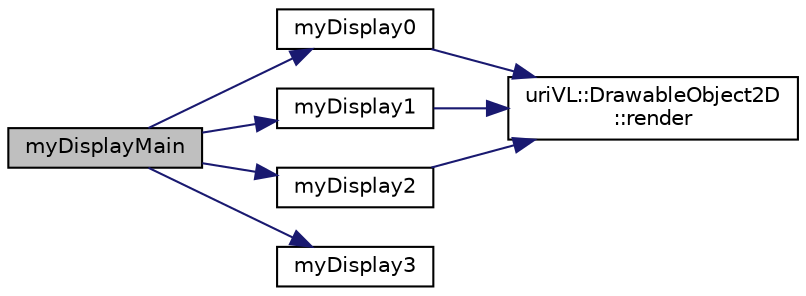 digraph "myDisplayMain"
{
  edge [fontname="Helvetica",fontsize="10",labelfontname="Helvetica",labelfontsize="10"];
  node [fontname="Helvetica",fontsize="10",shape=record];
  rankdir="LR";
  Node1 [label="myDisplayMain",height=0.2,width=0.4,color="black", fillcolor="grey75", style="filled", fontcolor="black"];
  Node1 -> Node2 [color="midnightblue",fontsize="10",style="solid",fontname="Helvetica"];
  Node2 [label="myDisplay0",height=0.2,width=0.4,color="black", fillcolor="white", style="filled",URL="$patternCreation__main_8cpp.html#a203e370232115e0fd93fae4a255d9d7d"];
  Node2 -> Node3 [color="midnightblue",fontsize="10",style="solid",fontname="Helvetica"];
  Node3 [label="uriVL::DrawableObject2D\l::render",height=0.2,width=0.4,color="black", fillcolor="white", style="filled",URL="$classuriVL_1_1DrawableObject2D.html#ac8e503cfade891e7ac2a25467cb7d24a",tooltip="Renders the object at the default depth and (0, 0) location. "];
  Node1 -> Node4 [color="midnightblue",fontsize="10",style="solid",fontname="Helvetica"];
  Node4 [label="myDisplay1",height=0.2,width=0.4,color="black", fillcolor="white", style="filled",URL="$patternCreation__main_8cpp.html#a7af0867a250b60f1375c843341bc40b6"];
  Node4 -> Node3 [color="midnightblue",fontsize="10",style="solid",fontname="Helvetica"];
  Node1 -> Node5 [color="midnightblue",fontsize="10",style="solid",fontname="Helvetica"];
  Node5 [label="myDisplay2",height=0.2,width=0.4,color="black", fillcolor="white", style="filled",URL="$patternCreation__main_8cpp.html#a77634c375a18c94063bc5f225fdd2c6b"];
  Node5 -> Node3 [color="midnightblue",fontsize="10",style="solid",fontname="Helvetica"];
  Node1 -> Node6 [color="midnightblue",fontsize="10",style="solid",fontname="Helvetica"];
  Node6 [label="myDisplay3",height=0.2,width=0.4,color="black", fillcolor="white", style="filled",URL="$patternCreation__main_8cpp.html#aefcbd7b72ee22e422927277f895f0d06"];
}
